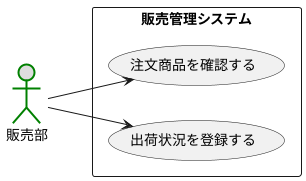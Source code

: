@startuml 例題1
left to right direction
actor 販売部 #DDD;line:Green;line.bold;
rectangle 販売管理システム {
usecase 注文商品を確認する
usecase 出荷状況を登録する
}
販売部 --> 注文商品を確認する
販売部 --> 出荷状況を登録する
@enduml